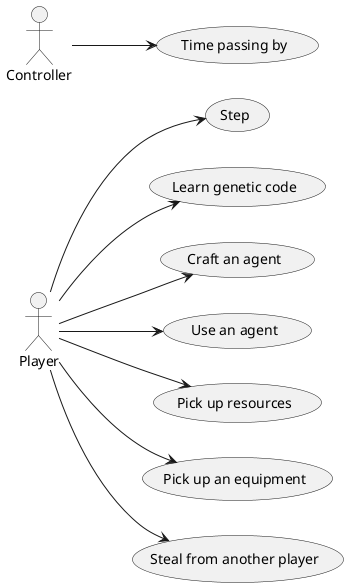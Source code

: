 @startuml
left to right direction
(Step) as (lep)
(Learn genetic code) as (gen)
(Craft an agent) as (cr_ag)
(Use an agent) as (use_ag)
(Pick up resources) as (pu_mat)
(Pick up an equipment) as (pu_eq)
(Steal from another player) as (steal)
(Time passing by) as (time)

actor Player as j1
actor Controller as k
k --> time
j1 --> lep
j1 --> gen
j1 --> cr_ag
j1 --> use_ag
j1 --> pu_mat
j1 --> pu_eq
j1 --> steal
@enduml